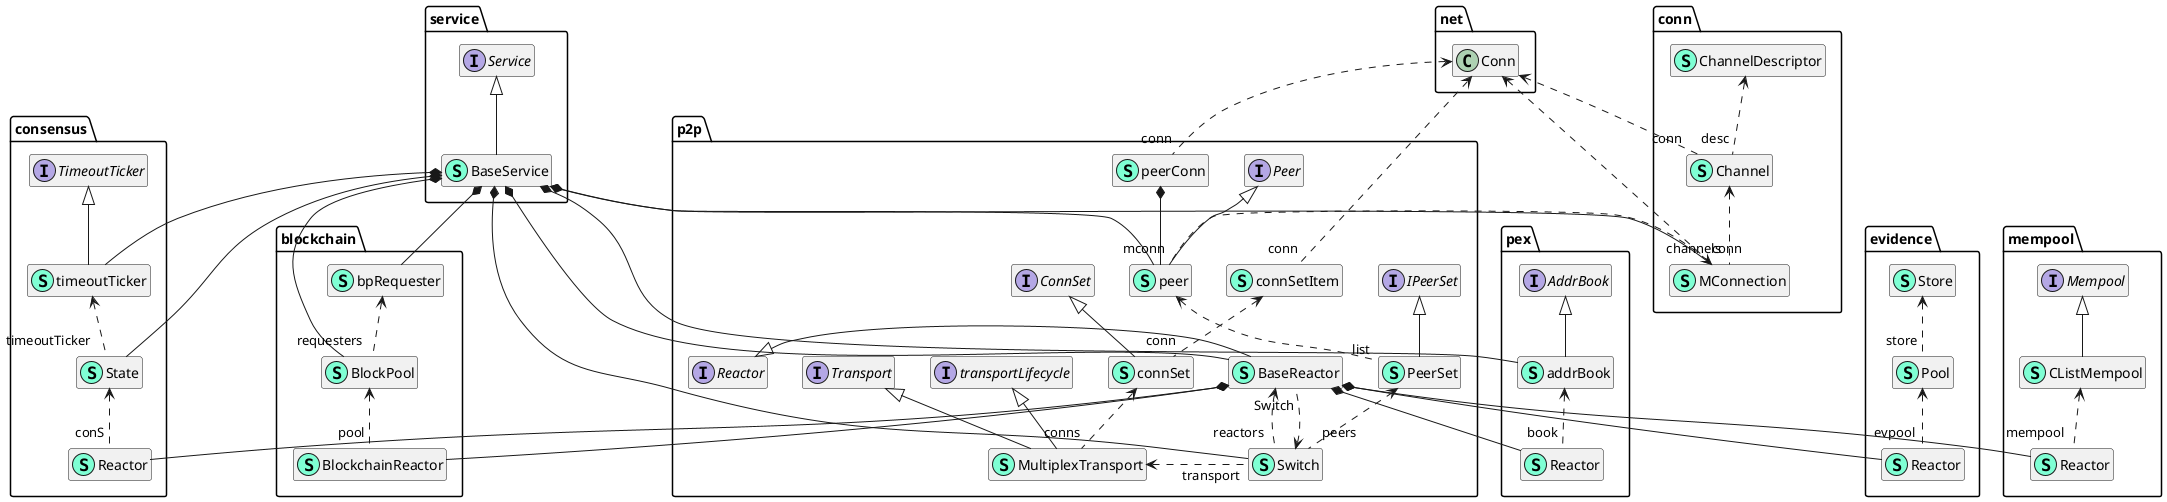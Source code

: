 @startuml

namespace evidence {
    class Pool << (S,Aquamarine) >> {
        - logger log.Logger
        - store *Store
        - evidenceList *clist.CList
        - stateDB tm-db.DB
        - mtx sync.Mutex
        - state state.State

        - removeEvidence(height int64, ....) 

        + EvidenceFront() *clist.CElement
        + EvidenceWaitChan() <font color=blue>chan</font> <font color=blue>struct</font>{}
        + SetLogger(l log.Logger) 
        + PriorityEvidence() []types.Evidence
        + PendingEvidence(maxNum int64) []types.Evidence
        + State() state.State
        + Update(block *types.Block, state state.State) 
        + AddEvidence(evidence types.Evidence) error
        + MarkEvidenceAsCommitted(height int64, ....) 
        + IsCommitted(evidence types.Evidence) bool

    }
    class Reactor << (S,Aquamarine) >> {
        - evpool *Pool
        - eventBus *types.EventBus

        - broadcastEvidenceRoutine(peer p2p.Peer) 
        - checkSendEvidenceMessage(peer p2p.Peer, ev types.Evidence) (Message, bool)

        + SetLogger(l log.Logger) 
        + GetChannels() []*p2p.ChannelDescriptor
        + AddPeer(peer p2p.Peer) 
        + Receive(chID byte, src p2p.Peer, msgBytes []byte) 
        + SetEventBus(b *types.EventBus) 

    }
    class Store << (S,Aquamarine) >> {
        - db tm-db.DB

        - listEvidence(prefixKey string, maxNum int64) []types.Evidence
        - getInfo(evidence types.Evidence) Info

        + PriorityEvidence() []types.Evidence
        + PendingEvidence(maxNum int64) []types.Evidence
        + GetInfo(height int64, hash []byte) Info
        + AddNewEvidence(evidence types.Evidence, priority int64) bool
        + MarkEvidenceAsBroadcasted(evidence types.Evidence) 
        + MarkEvidenceAsCommitted(evidence types.Evidence) 

    }
}
"p2p.BaseReactor" *-down- "evidence.Reactor"
"evidence.Pool" <.. "evpool" "evidence.Reactor"
"evidence.Store" <.. "store" "evidence.Pool"

namespace mempool {
    class CListMempool << (S,Aquamarine) >> {
        - height int64
        - txsBytes int64
        - rechecking int32
        - notifiedTxsAvailable bool
        - txsAvailable <font color=blue>chan</font> <font color=blue>struct</font>{}
        - config *config.MempoolConfig
        - proxyMtx sync.Mutex
        - proxyAppConn proxy.AppConnMempool
        - txs *clist.CList
        - preCheck PreCheckFunc
        - postCheck PostCheckFunc
        - recheckCursor *clist.CElement
        - recheckEnd *clist.CElement
        - txsMap sync.Map
        - cache txCache
        - wal *autofile.AutoFile
        - logger log.Logger
        - metrics *Metrics

        - globalCb(req *types.Request, res *types.Response) 
        - reqResCb(tx []byte, peerID uint16, ....) <font color=blue>func</font>(*types.Response) 
        - addTx(memTx *mempoolTx) 
        - removeTx(tx types.Tx, elem *clist.CElement, removeFromCache bool) 
        - resCbFirstTime(tx []byte, peerID uint16, peerP2PID p2p.ID, res *types.Response) 
        - resCbRecheck(req *types.Request, res *types.Response) 
        - notifyTxsAvailable() 
        - recheckTxs() 

        + EnableTxsAvailable() 
        + SetLogger(l log.Logger) 
        + InitWAL() 
        + CloseWAL() 
        + Lock() 
        + Unlock() 
        + Size() int
        + TxsBytes() int64
        + FlushAppConn() error
        + Flush() 
        + TxsFront() *clist.CElement
        + TxsWaitChan() <font color=blue>chan</font> <font color=blue>struct</font>{}
        + CheckTx(tx types.Tx, cb <font color=blue>func</font>(*types.Response) , txInfo TxInfo) error
        + TxsAvailable() <font color=blue>chan</font> <font color=blue>struct</font>{}
        + ReapMaxBytesMaxGas(maxBytes int64, maxGas int64) types.Txs
        + ReapMaxTxs(max int) types.Txs
        + Update(height int64, ....) error

    }
    interface Mempool  {
        + CheckTx(tx types.Tx, callback <font color=blue>func</font>(*types.Response) , txInfo TxInfo) error
        + ReapMaxBytesMaxGas(maxBytes int64, maxGas int64) types.Txs
        + ReapMaxTxs(max int) types.Txs
        + Lock() 
        + Unlock() 
        + Update(blockHeight int64, ....) error
        + FlushAppConn() error
        + Flush() 
        + TxsAvailable() <font color=blue>chan</font> <font color=blue>struct</font>{}
        + EnableTxsAvailable() 
        + Size() int
        + TxsBytes() int64
        + InitWAL() 
        + CloseWAL() 

    }
    class Reactor << (S,Aquamarine) >> {
        - config *config.MempoolConfig
        - mempool *CListMempool
        - ids *mempoolIDs

        - broadcastTxRoutine(peer p2p.Peer) 
        - decodeMsg(bz []byte) (Message, error)

        + InitPeer(peer p2p.Peer) p2p.Peer
        + SetLogger(l log.Logger) 
        + OnStart() error
        + GetChannels() []*p2p.ChannelDescriptor
        + AddPeer(peer p2p.Peer) 
        + RemovePeer(peer p2p.Peer, reason <font color=blue>interface</font>{}) 
        + Receive(chID byte, src p2p.Peer, msgBytes []byte) 

    }
}
"p2p.BaseReactor" *-down- "mempool.Reactor"

"mempool.Mempool" <|-- "mempool.CListMempool"

"mempool.CListMempool" <.. "mempool" "mempool.Reactor"

namespace consensus {
    class Reactor << (S,Aquamarine) >> {
        - conS *State
        - mtx sync.RWMutex
        - fastSync bool
        - eventBus *types.EventBus
        - metrics *Metrics

        - subscribeToBroadcastEvents() 
        - unsubscribeFromBroadcastEvents() 
        - broadcastNewRoundStepMessage(rs *types.RoundState) 
        - broadcastNewValidBlockMessage(rs *types.RoundState) 
        - broadcastHasVoteMessage(vote *types.Vote) 
        - sendNewRoundStepMessage(peer p2p.Peer) 
        - gossipDataRoutine(peer p2p.Peer, ps *PeerState) 
        - gossipDataForCatchup(logger log.Logger, rs *types.RoundState, prs *types.PeerRoundState, ps *PeerState, peer p2p.Peer) 
        - gossipVotesRoutine(peer p2p.Peer, ps *PeerState) 
        - gossipVotesForHeight(logger log.Logger, rs *types.RoundState, prs *types.PeerRoundState, ps *PeerState) bool
        - queryMaj23Routine(peer p2p.Peer, ps *PeerState) 
        - peerStatsRoutine() 
        - updateFastSyncingMetric() 

        + OnStart() error
        + OnStop() 
        + SwitchToConsensus(state state.State, blocksSynced uint64) 
        + GetChannels() []*p2p.ChannelDescriptor
        + InitPeer(peer p2p.Peer) p2p.Peer
        + AddPeer(peer p2p.Peer) 
        + RemovePeer(peer p2p.Peer, reason <font color=blue>interface</font>{}) 
        + Receive(chID byte, src p2p.Peer, msgBytes []byte) 
        + SetEventBus(b *types.EventBus) 
        + FastSync() bool
        + String() string
        + StringIndented(indent string) string

    }
    class State << (S,Aquamarine) >> {
        - config *config.ConsensusConfig
        - privValidator types.PrivValidator
        - blockStore state.BlockStore
        - blockExec *state.BlockExecutor
        - txNotifier txNotifier
        - evpool evidencePool
        - mtx sync.RWMutex
        - state state.State
        - peerMsgQueue <font color=blue>chan</font> msgInfo
        - internalMsgQueue <font color=blue>chan</font> msgInfo
        - timeoutTicker TimeoutTicker
        - statsMsgQueue <font color=blue>chan</font> msgInfo
        - eventBus *types.EventBus
        - wal WAL
        - replayMode bool
        - doWALCatchup bool
        - nSteps int
        - decideProposal <font color=blue>func</font>(int64, int) 
        - doPrevote <font color=blue>func</font>(int64, int) 
        - setProposal <font color=blue>func</font>(*types.Proposal) error
        - done <font color=blue>chan</font> <font color=blue>struct</font>{}
        - evsw events.EventSwitch
        - metrics *Metrics

        - readReplayMessage(msg *TimedWALMessage, newStepSub types.Subscription) error
        - catchupReplay(csHeight int64) error
        - startForReplay() 
        - startRoutines(maxSteps int) 
        - updateHeight(height int64) 
        - updateRoundStep(round int, step types.RoundStepType) 
        - scheduleRound0(rs *types.RoundState) 
        - scheduleTimeout(duration time.Duration, height int64, round int, step types.RoundStepType) 
        - sendInternalMessage(mi msgInfo) 
        - reconstructLastCommit(state state.State) 
        - updateToState(state state.State) 
        - newStep() 
        - receiveRoutine(maxSteps int) 
        - handleMsg(mi msgInfo) 
        - handleTimeout(ti timeoutInfo, rs types.RoundState) 
        - handleTxsAvailable() 
        - enterNewRound(height int64, round int) 
        - needProofBlock(height int64) bool
        - enterPropose(height int64, round int) 
        - isProposer(address []byte) bool
        - defaultDecideProposal(height int64, round int) 
        - isProposalComplete() bool
        - createProposalBlock() (*types.Block, *types.PartSet)
        - enterPrevote(height int64, round int) 
        - defaultDoPrevote(height int64, round int) 
        - enterPrevoteWait(height int64, round int) 
        - enterPrecommit(height int64, round int) 
        - enterPrecommitWait(height int64, round int) 
        - enterCommit(height int64, commitRound int) 
        - tryFinalizeCommit(height int64) 
        - finalizeCommit(height int64) 
        - recordMetrics(height int64, block *types.Block) 
        - defaultSetProposal(proposal *types.Proposal) error
        - addProposalBlockPart(msg *BlockPartMessage, peerID p2p.ID) (bool, error)
        - tryAddVote(vote *types.Vote, peerID p2p.ID) (bool, error)
        - addVote(vote *types.Vote, peerID p2p.ID) (bool, error)
        - signVote(msgType types.SignedMsgType, hash []byte, header types.PartSetHeader) (*types.Vote, error)
        - voteTime() time.Time
        - signAddVote(msgType types.SignedMsgType, hash []byte, header types.PartSetHeader) *types.Vote

        + ReplayFile(file string, console bool) error
        + SetLogger(l log.Logger) 
        + SetEventBus(b *types.EventBus) 
        + String() string
        + GetState() state.State
        + GetLastHeight() int64
        + GetRoundState() *types.RoundState
        + GetRoundStateJSON() ([]byte, error)
        + GetRoundStateSimpleJSON() ([]byte, error)
        + GetValidators() (int64, []*types.Validator)
        + SetPrivValidator(priv types.PrivValidator) 
        + SetTimeoutTicker(timeoutTicker TimeoutTicker) 
        + LoadCommit(height int64) *types.Commit
        + OnStart() error
        + OnStop() 
        + Wait() 
        + OpenWAL(walFile string) (WAL, error)
        + AddVote(vote *types.Vote, peerID p2p.ID) (bool, error)
        + SetProposal(proposal *types.Proposal, peerID p2p.ID) error
        + AddProposalBlockPart(height int64, round int, part *types.Part, peerID p2p.ID) error
        + SetProposalAndBlock(proposal *types.Proposal, block *types.Block, parts *types.PartSet, peerID p2p.ID) error

    }
    interface TimeoutTicker  {
        + Start() error
        + Stop() error
        + Chan() <font color=blue>chan</font> timeoutInfo
        + ScheduleTimeout(ti timeoutInfo) 
        + SetLogger( log.Logger) 

    }
    class timeoutTicker << (S,Aquamarine) >> {
        - timer *time.Timer
        - tickChan <font color=blue>chan</font> timeoutInfo
        - tockChan <font color=blue>chan</font> timeoutInfo

        - stopTimer() 
        - timeoutRoutine() 

        + OnStart() error
        + OnStop() 
        + Chan() <font color=blue>chan</font> timeoutInfo
        + ScheduleTimeout(ti timeoutInfo) 

    }
}
"p2p.BaseReactor" *-- "consensus.Reactor"
"service.BaseService" *-- "consensus.State"
"service.BaseService" *-- "consensus.timeoutTicker"

"consensus.TimeoutTicker" <|-- "consensus.timeoutTicker"

"consensus.State" <.. "conS" "consensus.Reactor"
"consensus.timeoutTicker" <.. "timeoutTicker" "consensus.State"

namespace p2p {
    class BaseReactor << (S,Aquamarine) >> {
        + Switch *Switch

        + SetSwitch(sw *Switch)
        + GetChannels() []*conn.ChannelDescriptor
        + AddPeer(peer Peer)
        + RemovePeer(peer Peer, reason <font color=blue>interface</font>{})
        + Receive(chID byte, peer Peer, msgBytes []byte)
        + InitPeer(peer Peer) Peer

    }
    interface IPeerSet  {
        + Has(key ID) bool
        + HasIP(ip net.IP) bool
        + Get(key ID) Peer
        + List() []Peer
        + Size() int

    }
    class MultiplexTransport << (S,Aquamarine) >> {
        - netAddr NetAddress
        - listener net.Listener
        - maxIncomingConnections int
        - acceptc <font color=blue>chan</font> accept
        - closec <font color=blue>chan</font> <font color=blue>struct</font>{}
        - conns ConnSet
        - connFilters []ConnFilterFunc
        - dialTimeout time.Duration
        - filterTimeout time.Duration
        - handshakeTimeout time.Duration
        - nodeInfo NodeInfo
        - nodeKey NodeKey
        - resolver IPResolver
        - mConfig conn.MConnConfig

        - acceptPeers()
        - cleanup(c net.Conn) error
        - filterConn(c net.Conn) error
        - upgrade(c net.Conn, dialedAddr *NetAddress) (....)
        - wrapPeer(c net.Conn, ni NodeInfo, ....) Peer

        + NetAddress() NetAddress
        + Accept(cfg peerConfig) (Peer, error)
        + Dial(addr NetAddress, cfg peerConfig) (Peer, error)
        + Close() error
        + Listen(addr NetAddress) error
        + Cleanup(p Peer)

    }
    interface Peer  {
        + FlushStop()
        + ID() ID
        + RemoteIP() net.IP
        + RemoteAddr() net.Addr
        + IsOutbound() bool
        + IsPersistent() bool
        + CloseConn() error
        + NodeInfo() NodeInfo
        + Status() conn.ConnectionStatus
        + SocketAddr() *NetAddress
        + Send( byte,  []byte) bool
        + TrySend( byte,  []byte) bool
        + Set( string,  <font color=blue>interface</font>{})
        + Get( string) <font color=blue>interface</font>{}

    }
    class PeerSet << (S,Aquamarine) >> {
        - mtx sync.Mutex
        - lookup <font color=blue>map</font>[ID]*peerSetItem
        - list []Peer

        - hasIP(peerIP net.IP) bool

        + Add(peer Peer) error
        + Has(peerKey ID) bool
        + HasIP(peerIP net.IP) bool
        + Get(peerKey ID) Peer
        + Remove(peer Peer) bool
        + Size() int
        + List() []Peer

    }
    interface Reactor  {
        + SetSwitch( *Switch)
        + GetChannels() []*conn.ChannelDescriptor
        + InitPeer(peer Peer) Peer
        + AddPeer(peer Peer)
        + RemovePeer(peer Peer, reason <font color=blue>interface</font>{})
        + Receive(chID byte, peer Peer, msgBytes []byte)

    }
    class Switch << (S,Aquamarine) >> {
        - config *config.P2PConfig
        - reactors <font color=blue>map</font>[string]Reactor
        - chDescs []*conn.ChannelDescriptor
        - reactorsByCh <font color=blue>map</font>[byte]Reactor
        - peers *PeerSet
        - dialing *cmap.CMap
        - reconnecting *cmap.CMap
        - nodeInfo NodeInfo
        - nodeKey *NodeKey
        - addrBook AddrBook
        - persistentPeersAddrs []*NetAddress
        - unconditionalPeerIDs <font color=blue>map</font>[ID]<font color=blue>struct</font>{}
        - transport Transport
        - filterTimeout time.Duration
        - peerFilters []PeerFilterFunc
        - rng *rand.Rand
        - metrics *Metrics

        - stopAndRemovePeer(peer Peer, reason <font color=blue>interface</font>{})
        - reconnectToPeer(addr *NetAddress)
        - dialPeersAsync(netAddrs []*NetAddress)
        - randomSleep(interval time.Duration)
        - acceptRoutine()
        - addOutboundPeerWithConfig(addr *NetAddress, cfg *config.P2PConfig) error
        - filterPeer(p Peer) error
        - addPeer(p Peer) error
        - addPeerWithConnection(conn net.Conn) error

        + NetAddress() *NetAddress
        + AddReactor(name string, reactor Reactor) Reactor
        + RemoveReactor(name string, reactor Reactor)
        + Reactors() <font color=blue>map</font>[string]Reactor
        + Reactor(name string) Reactor
        + SetNodeInfo(nodeInfo NodeInfo)
        + NodeInfo() NodeInfo
        + SetNodeKey(nodeKey *NodeKey)
        + OnStart() error
        + OnStop()
        + Broadcast(chID byte, msgBytes []byte) <font color=blue>chan</font> bool
        + NumPeers() int
        + IsPeerUnconditional(id ID) bool
        + MaxNumOutboundPeers() int
        + Peers() IPeerSet
        + StopPeerForError(peer Peer, reason <font color=blue>interface</font>{})
        + StopPeerGracefully(peer Peer)
        + SetAddrBook(addrBook AddrBook)
        + MarkPeerAsGood(peer Peer)
        + DialPeersAsync(peers []string) error
        + DialPeerWithAddress(addr *NetAddress) error
        + IsDialingOrExistingAddress(addr *NetAddress) bool
        + AddPersistentPeers(addrs []string) error
        + AddUnconditionalPeerIDs(ids []string) error
        + IsPeerPersistent(na *NetAddress) bool

    }
    interface Transport  {
        + NetAddress() NetAddress
        + Accept( peerConfig) (Peer, error)
        + Dial( NetAddress,  peerConfig) (Peer, error)
        + Cleanup( Peer)

    }
    class peer << (S,Aquamarine) >> {
        - mconn *conn.MConnection
        - nodeInfo NodeInfo
        - channels []byte
        - metrics *Metrics
        - metricsTicker *time.Ticker

        + Data *cmap.CMap

        - hasChannel(chID byte) bool
        - metricsReporter()

        + String() string
        + SetLogger(l log.Logger)
        + OnStart() error
        + FlushStop()
        + OnStop()
        + ID() ID
        + IsOutbound() bool
        + IsPersistent() bool
        + NodeInfo() NodeInfo
        + SocketAddr() *NetAddress
        + Status() conn.ConnectionStatus
        + Send(chID byte, msgBytes []byte) bool
        + TrySend(chID byte, msgBytes []byte) bool
        + Get(key string) <font color=blue>interface</font>{}
        + Set(key string, data <font color=blue>interface</font>{})
        + CloseConn() error
        + RemoteAddr() net.Addr
        + CanSend(chID byte) bool

    }
    class peerConn << (S,Aquamarine) >> {
        - outbound bool
        - persistent bool
        - conn net.Conn
        - socketAddr *NetAddress
        - ip net.IP

        + ID() ID
        + RemoteIP() net.IP
        + CloseConn()

    }
    interface transportLifecycle  {
        + Close() error
        + Listen( NetAddress) error

    }
    interface ConnSet  {
        + Has( net.Conn) bool
        + HasIP( net.IP) bool
        + Set( net.Conn,  []net.IP) 
        + Remove( net.Conn) 
        + RemoveAddr( net.Addr) 

    }
    class connSet << (S,Aquamarine) >> {
        - conns <font color=blue>map</font>[string]connSetItem

        + Has(c net.Conn) bool
        + HasIP(ip net.IP) bool
        + Remove(c net.Conn) 
        + RemoveAddr(addr net.Addr) 
        + Set(c net.Conn, ips []net.IP) 

    }
    class connSetItem << (S,Aquamarine) >> {
        - conn net.Conn
        - ips []net.IP

    }
}

namespace pex {
    interface AddrBook  {
        + AddOurAddress( *p2p.NetAddress) 
        + OurAddress( *p2p.NetAddress) bool
        + AddPrivateIDs( []string) 
        + AddAddress(addr *p2p.NetAddress, src *p2p.NetAddress) error
        + RemoveAddress( *p2p.NetAddress) 
        + HasAddress( *p2p.NetAddress) bool
        + NeedMoreAddrs() bool
        + Empty() bool
        + PickAddress(biasTowardsNewAddrs int) *p2p.NetAddress
        + MarkGood( p2p.ID) 
        + MarkAttempt( *p2p.NetAddress) 
        + MarkBad( *p2p.NetAddress) 
        + IsGood( *p2p.NetAddress) bool
        + GetSelection() []*p2p.NetAddress
        + GetSelectionWithBias(biasTowardsNewAddrs int) []*p2p.NetAddress
        + Size() int
        + Save() 

    }
    class Reactor << (S,Aquamarine) >> {
        - book AddrBook
        - config *ReactorConfig
        - ensurePeersPeriod time.Duration
        - requestsSent *cmap.CMap
        - lastReceivedRequests *cmap.CMap
        - seedAddrs []*p2p.NetAddress
        - attemptsToDial sync.Map
        - crawlPeerInfos <font color=blue>map</font>[p2p.ID]crawlPeerInfo

        - minReceiveRequestInterval() time.Duration
        - logErrAddrBook(err error) 
        - receiveRequest(src Peer) error
        - ensurePeersRoutine() 
        - ensurePeers() 
        - dialAttemptsInfo(addr *p2p.NetAddress) (int, time.Time)
        - dialPeer(addr *p2p.NetAddress) error
        - maxBackoffDurationForPeer(addr *p2p.NetAddress, planned time.Duration) time.Duration
        - checkSeeds() (int, []*p2p.NetAddress, error)
        - dialSeeds() 
        - crawlPeersRoutine() 
        - nodeHasSomePeersOrDialingAny() bool
        - crawlPeers(addrs []*p2p.NetAddress) 
        - cleanupCrawlPeerInfos() 
        - attemptDisconnects() 

        + OnStart() error
        + OnStop() 
        + GetChannels() []*conn.ChannelDescriptor
        + AddPeer(p Peer) 
        + RemovePeer(p Peer, reason <font color=blue>interface</font>{}) 
        + Receive(chID byte, src Peer, msgBytes []byte) 
        + RequestAddrs(p Peer) 
        + ReceiveAddrs(addrs []*p2p.NetAddress, src Peer) error
        + SendAddrs(p Peer, netAddrs []*p2p.NetAddress) 
        + SetEnsurePeersPeriod(d time.Duration) 
        + AttemptsToDial(addr *p2p.NetAddress) int

    }
    class addrBook << (S,Aquamarine) >> {
        - mtx sync.Mutex
        - rand *rand.Rand
        - ourAddrs <font color=blue>map</font>[string]<font color=blue>struct</font>{}
        - privateIDs <font color=blue>map</font>[p2p.ID]<font color=blue>struct</font>{}
        - addrLookup <font color=blue>map</font>[p2p.ID]*knownAddress
        - bucketsOld []<font color=blue>map</font>[string]*knownAddress
        - bucketsNew []<font color=blue>map</font>[string]*knownAddress
        - nOld int
        - nNew int
        - filePath string
        - key string
        - routabilityStrict bool
        - wg sync.WaitGroup

        - init() 
        - size() int
        - saveRoutine() 
        - getBucket(bucketType byte, bucketIdx int) <font color=blue>map</font>[string]*knownAddress
        - addToNewBucket(ka *knownAddress, bucketIdx int) 
        - addToOldBucket(ka *knownAddress, bucketIdx int) bool
        - removeFromBucket(ka *knownAddress, bucketType byte, bucketIdx int) 
        - removeFromAllBuckets(ka *knownAddress) 
        - pickOldest(bucketType byte, bucketIdx int) *knownAddress
        - addAddress(addr *p2p.NetAddress, src *p2p.NetAddress) error
        - randomPickAddresses(bucketType byte, num int) []*p2p.NetAddress
        - expireNew(bucketIdx int) 
        - moveToOld(ka *knownAddress) 
        - calcNewBucket(addr *p2p.NetAddress, src *p2p.NetAddress) int
        - calcOldBucket(addr *p2p.NetAddress) int
        - groupKey(na *p2p.NetAddress) string
        - saveToFile(filePath string) 
        - loadFromFile(filePath string) bool

        + OnStart() error
        + OnStop() 
        + Wait() 
        + FilePath() string
        + AddOurAddress(addr *p2p.NetAddress) 
        + OurAddress(addr *p2p.NetAddress) bool
        + AddPrivateIDs(ids []string) 
        + AddAddress(addr *p2p.NetAddress, src *p2p.NetAddress) error
        + RemoveAddress(addr *p2p.NetAddress) 
        + IsGood(addr *p2p.NetAddress) bool
        + HasAddress(addr *p2p.NetAddress) bool
        + NeedMoreAddrs() bool
        + Empty() bool
        + PickAddress(biasTowardsNewAddrs int) *p2p.NetAddress
        + MarkGood(id p2p.ID) 
        + MarkAttempt(addr *p2p.NetAddress) 
        + MarkBad(addr *p2p.NetAddress) 
        + GetSelection() []*p2p.NetAddress
        + GetSelectionWithBias(biasTowardsNewAddrs int) []*p2p.NetAddress
        + Size() int
        + Save() 

    }
}


"p2p.BaseReactor" *-- "pex.Reactor"
"service.BaseService" *-- "pex.addrBook"

"pex.AddrBook" <|-- "pex.addrBook"
"pex.addrBook" <.. "book" "pex.Reactor"

namespace service {
    class BaseService << (S,Aquamarine) >> {
        - name string
        - started uint32
        - stopped uint32
        - quit <font color=blue>chan</font> <font color=blue>struct</font>{}
        - impl Service

        + Logger log.Logger

        + SetLogger(l log.Logger)
        + Start() error
        + OnStart() error
        + Stop() error
        + OnStop()
        + Reset() error
        + OnReset() error
        + IsRunning() bool
        + Wait()
        + String() string
        + Quit() <font color=blue>chan</font> <font color=blue>struct</font>{}

    }
    interface Service  {
        + Start() error
        + OnStart() error
        + Stop() error
        + OnStop()
        + Reset() error
        + OnReset() error
        + IsRunning() bool
        + Quit() <font color=blue>chan</font> <font color=blue>struct</font>{}
        + String() string
        + SetLogger( log.Logger)

    }
}

"service.Service" <|-- "service.BaseService"
"service.BaseService" *-- "p2p.BaseReactor"
"p2p.Reactor" <|- "p2p.BaseReactor"

"p2p.peerConn" *-- "p2p.peer"
"service.BaseService" *-- "p2p.peer"


"p2p.Transport" <|-- "p2p.MultiplexTransport"
"p2p.transportLifecycle" <|-- "p2p.MultiplexTransport"
"p2p.IPeerSet" <|-- "p2p.PeerSet"

"p2p.Peer" <|-- "p2p.peer"

"service.BaseService" *-- "p2p.Switch"
"p2p.BaseReactor" <.down. "reactors" "p2p.Switch"
"p2p.PeerSet" <.. "peers" "p2p.Switch"
"p2p.MultiplexTransport" <. "transport" "p2p.Switch"

 "p2p.Switch" <.. "Switch" "p2p.BaseReactor"

"p2p.peer" <.. "list" "p2p.PeerSet"

namespace blockchain {
    class BlockPool << (S,Aquamarine) >> {
        - startTime time.Time
        - mtx sync.Mutex
        - requesters <font color=blue>map</font>[int64]*bpRequester
        - height int64
        - peers <font color=blue>map</font>[p2p.ID]*bpPeer
        - maxPeerHeight int64
        - numPending int32
        - requestsCh <font color=blue>chan</font> BlockRequest
        - errorsCh <font color=blue>chan</font> peerError

        - makeRequestersRoutine()
        - removeTimedoutPeers()
        - removePeer(peerID p2p.ID)
        - updateMaxPeerHeight()
        - pickIncrAvailablePeer(minHeight int64) *bpPeer
        - makeNextRequester()
        - requestersLen() int64
        - sendRequest(height int64, peerID p2p.ID)
        - sendError(err error, peerID p2p.ID)
        - debug() string

        + OnStart() error
        + GetStatus() (int64, int32, int)
        + IsCaughtUp() bool
        + PeekTwoBlocks() (*types.Block, *types.Block)
        + PopRequest()
        + RedoRequest(height int64) p2p.ID
        + AddBlock(peerID p2p.ID, block *types.Block, blockSize int)
        + MaxPeerHeight() int64
        + SetPeerHeight(peerID p2p.ID, height int64)
        + RemovePeer(peerID p2p.ID)

    }
    class BlockchainReactor << (S,Aquamarine) >> {
        - initialState state.State
        - blockExec *state.BlockExecutor
        - store *store.BlockStore
        - pool *BlockPool
        - fastSync bool
        - requestsCh <font color=blue>chan</font> BlockRequest
        - errorsCh <font color=blue>chan</font> peerError

        - respondToPeer(msg *bcBlockRequestMessage, src p2p.Peer) bool
        - poolRoutine()

        + SetLogger(l log.Logger)
        + OnStart() error
        + OnStop()
        + GetChannels() []*p2p.ChannelDescriptor
        + AddPeer(peer p2p.Peer)
        + RemovePeer(peer p2p.Peer, reason <font color=blue>interface</font>{})
        + Receive(chID byte, src p2p.Peer, msgBytes []byte)
        + BroadcastStatusRequest() error

    }
        class bpRequester << (S,Aquamarine) >> {
        - pool *BlockPool
        - height int64
        - gotBlockCh <font color=blue>chan</font> <font color=blue>struct</font>{}
        - redoCh <font color=blue>chan</font> p2p.ID
        - mtx sync.Mutex
        - peerID p2p.ID
        - block *types.Block

        - setBlock(block *types.Block, peerID p2p.ID) bool
        - getBlock() *types.Block
        - getPeerID() p2p.ID
        - reset()
        - redo(peerID p2p.ID)
        - requestRoutine()

        + OnStart() error

    }
}
"service.BaseService" *-- "blockchain.BlockPool"
"p2p.BaseReactor" *-- "blockchain.BlockchainReactor"
"service.BaseService" *-- "blockchain.bpRequester"

"blockchain.BlockPool" <..  "pool" "blockchain.BlockchainReactor"
"blockchain.bpRequester" <.. "requesters" "blockchain.BlockPool"

namespace conn {
    class Channel << (S,Aquamarine) >> {
        - conn *MConnection
        - desc ChannelDescriptor
        - sendQueue <font color=blue>chan</font> []byte
        - sendQueueSize int32
        - recving []byte
        - sending []byte
        - recentlySent int64
        - maxPacketMsgPayloadSize int

        + Logger log.Logger

        - sendBytes(bytes []byte) bool
        - trySendBytes(bytes []byte) bool
        - loadSendQueueSize() int
        - canSend() bool
        - isSendPending() bool
        - nextPacketMsg() PacketMsg
        - writePacketMsgTo(w io.Writer) (int64, error)
        - recvPacketMsg(packet PacketMsg) ([]byte, error)
        - updateStats()

        + SetLogger(l log.Logger)

    }
    class ChannelDescriptor << (S,Aquamarine) >> {
        + ID byte
        + Priority int
        + SendQueueCapacity int
        + RecvBufferCapacity int
        + RecvMessageCapacity int

        + FillDefaults() ChannelDescriptor

    }
    class MConnection << (S,Aquamarine) >> {
        - conn net.Conn
        - bufConnReader *bufio.Reader
        - bufConnWriter *bufio.Writer
        - sendMonitor *flowrate.Monitor
        - recvMonitor *flowrate.Monitor
        - send <font color=blue>chan</font> <font color=blue>struct</font>{}
        - pong <font color=blue>chan</font> <font color=blue>struct</font>{}
        - channels []*Channel
        - channelsIdx <font color=blue>map</font>[byte]*Channel
        - onReceive receiveCbFunc
        - onError errorCbFunc
        - errored uint32
        - config MConnConfig
        - quitSendRoutine <font color=blue>chan</font> <font color=blue>struct</font>{}
        - doneSendRoutine <font color=blue>chan</font> <font color=blue>struct</font>{}
        - quitRecvRoutine <font color=blue>chan</font> <font color=blue>struct</font>{}
        - stopMtx sync.Mutex
        - flushTimer *timer.ThrottleTimer
        - pingTimer *time.Ticker
        - pongTimer *time.Timer
        - pongTimeoutCh <font color=blue>chan</font> bool
        - chStatsTimer *time.Ticker
        - created time.Time

        + _maxPacketMsgSize int

        - stopServices() bool
        - flush()
        - stopForError(r <font color=blue>interface</font>{})
        - sendRoutine()
        - sendSomePacketMsgs() bool
        - sendPacketMsg() bool
        - recvRoutine()
        - stopPongTimer()
        - maxPacketMsgSize() int

        + SetLogger(l log.Logger)
        + OnStart() error
        + FlushStop()
        + OnStop()
        + String() string
        + _recover()
        + Send(chID byte, msgBytes []byte) bool
        + TrySend(chID byte, msgBytes []byte) bool
        + CanSend(chID byte) bool
        + Status() ConnectionStatus

    }
}
"service.BaseService" *-- "conn.MConnection"
"conn.MConnection" <.. "mconn" "p2p.peer"
"conn.Channel" <.. "channels" "conn.MConnection"
"conn.ChannelDescriptor" <.. "desc" "conn.Channel"

"net.Conn" <.. "conn"  "conn.MConnection"
"net.Conn" <.. "conn" "conn.Channel"


"net.Conn" <.. "conn" "p2p.connSetItem"
"p2p.connSetItem" <.. "conn" "p2p.connSet"
"p2p.connSet" <.. "conns" "p2p.MultiplexTransport"
"p2p.ConnSet" <|-- "p2p.connSet"
"net.Conn" <.. "conn" "p2p.peerConn"


hide methods
hide members

@enduml
